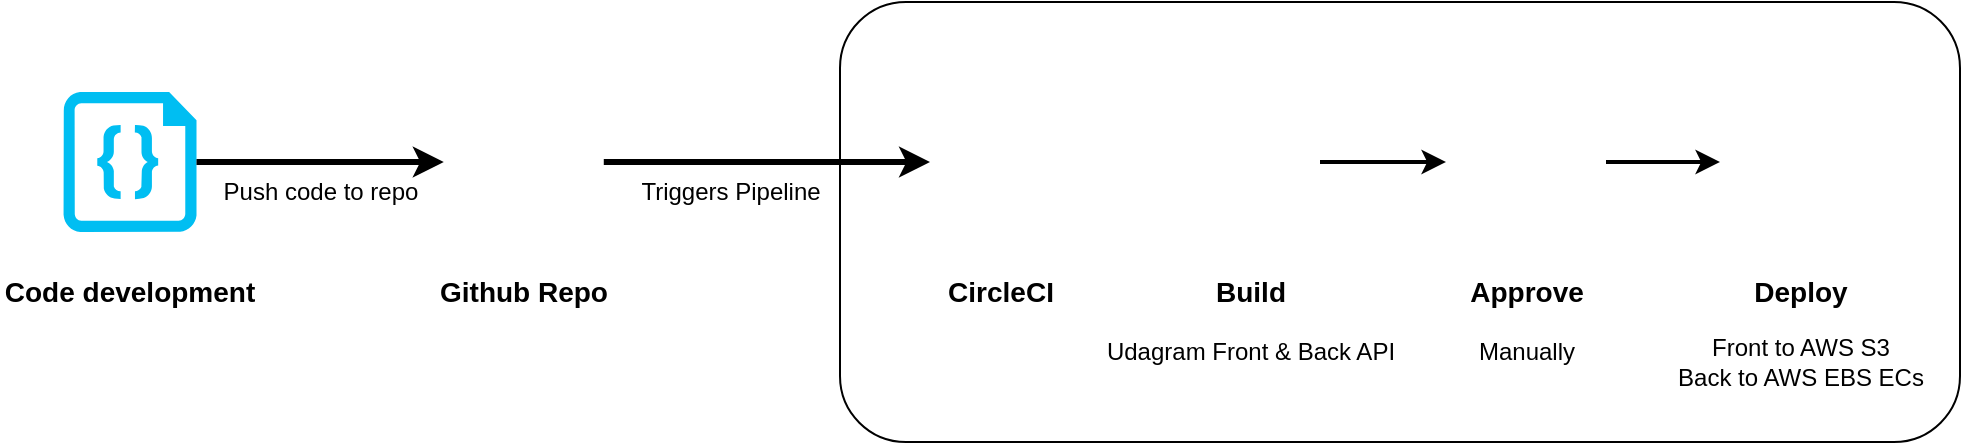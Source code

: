 <mxfile version="21.0.6" type="github"><diagram id="Ht1M8jgEwFfnCIfOTk4-" name="Page-1"><mxGraphModel dx="880" dy="1311" grid="1" gridSize="10" guides="1" tooltips="1" connect="1" arrows="1" fold="1" page="1" pageScale="1" pageWidth="1169" pageHeight="827" math="0" shadow="0"><root><mxCell id="0"/><mxCell id="1" parent="0"/><mxCell id="AiUNUASXxqs6fgy-ClNo-16" value="" style="rounded=1;whiteSpace=wrap;html=1;fillColor=none;" vertex="1" parent="1"><mxGeometry x="480" y="-680" width="560" height="220" as="geometry"/></mxCell><mxCell id="AiUNUASXxqs6fgy-ClNo-8" value="" style="shape=image;html=1;verticalAlign=top;verticalLabelPosition=bottom;labelBackgroundColor=#ffffff;imageAspect=0;aspect=fixed;image=https://cdn2.iconfinder.com/data/icons/css-vol-1/24/circleci-128.png" vertex="1" parent="1"><mxGeometry x="525" y="-635" width="70" height="70" as="geometry"/></mxCell><mxCell id="AiUNUASXxqs6fgy-ClNo-9" value="CircleCI" style="text;html=1;align=center;verticalAlign=middle;resizable=0;points=[];autosize=1;strokeColor=none;fillColor=none;fontSize=14;fontStyle=1" vertex="1" parent="1"><mxGeometry x="520" y="-550" width="80" height="30" as="geometry"/></mxCell><mxCell id="AiUNUASXxqs6fgy-ClNo-21" style="edgeStyle=orthogonalEdgeStyle;rounded=0;orthogonalLoop=1;jettySize=auto;html=1;entryX=0;entryY=0.5;entryDx=0;entryDy=0;strokeWidth=2;" edge="1" parent="1" source="AiUNUASXxqs6fgy-ClNo-13" target="AiUNUASXxqs6fgy-ClNo-14"><mxGeometry relative="1" as="geometry"/></mxCell><mxCell id="AiUNUASXxqs6fgy-ClNo-22" style="edgeStyle=orthogonalEdgeStyle;rounded=0;orthogonalLoop=1;jettySize=auto;html=1;entryX=0;entryY=0.5;entryDx=0;entryDy=0;strokeWidth=2;" edge="1" parent="1" source="AiUNUASXxqs6fgy-ClNo-14" target="AiUNUASXxqs6fgy-ClNo-15"><mxGeometry relative="1" as="geometry"/></mxCell><mxCell id="AiUNUASXxqs6fgy-ClNo-20" value="" style="group" vertex="1" connectable="0" parent="1"><mxGeometry x="270" y="-650" width="103.78" height="130" as="geometry"/></mxCell><mxCell id="AiUNUASXxqs6fgy-ClNo-7" value="" style="group" vertex="1" connectable="0" parent="AiUNUASXxqs6fgy-ClNo-20"><mxGeometry width="103.78" height="110" as="geometry"/></mxCell><mxCell id="AiUNUASXxqs6fgy-ClNo-5" value="" style="shape=image;html=1;verticalAlign=top;verticalLabelPosition=bottom;labelBackgroundColor=#ffffff;imageAspect=0;aspect=fixed;image=https://cdn1.iconfinder.com/data/icons/picons-social/57/github_rounded-128.png" vertex="1" parent="AiUNUASXxqs6fgy-ClNo-7"><mxGeometry x="11.89" y="10" width="80" height="80" as="geometry"/></mxCell><mxCell id="AiUNUASXxqs6fgy-ClNo-6" value="Github Repo" style="text;strokeColor=none;align=center;fillColor=none;html=1;verticalAlign=middle;whiteSpace=wrap;rounded=0;fontSize=14;fontStyle=1" vertex="1" parent="AiUNUASXxqs6fgy-ClNo-20"><mxGeometry y="100" width="103.78" height="30" as="geometry"/></mxCell><mxCell id="AiUNUASXxqs6fgy-ClNo-24" value="" style="group" vertex="1" connectable="0" parent="1"><mxGeometry x="60" y="-635" width="130" height="115" as="geometry"/></mxCell><mxCell id="AiUNUASXxqs6fgy-ClNo-1" value="" style="verticalLabelPosition=bottom;html=1;verticalAlign=top;align=center;strokeColor=none;fillColor=#00BEF2;shape=mxgraph.azure.code_file;pointerEvents=1;aspect=fixed;" vertex="1" parent="AiUNUASXxqs6fgy-ClNo-24"><mxGeometry x="31.75" width="66.5" height="70" as="geometry"/></mxCell><mxCell id="AiUNUASXxqs6fgy-ClNo-3" value="Code development" style="text;strokeColor=none;align=center;fillColor=none;html=1;verticalAlign=middle;whiteSpace=wrap;rounded=0;fontSize=14;fontStyle=1" vertex="1" parent="AiUNUASXxqs6fgy-ClNo-24"><mxGeometry y="85" width="130" height="30" as="geometry"/></mxCell><mxCell id="AiUNUASXxqs6fgy-ClNo-25" style="edgeStyle=orthogonalEdgeStyle;rounded=0;orthogonalLoop=1;jettySize=auto;html=1;strokeWidth=3;" edge="1" parent="1" source="AiUNUASXxqs6fgy-ClNo-5" target="AiUNUASXxqs6fgy-ClNo-8"><mxGeometry relative="1" as="geometry"/></mxCell><mxCell id="AiUNUASXxqs6fgy-ClNo-29" value="Triggers Pipeline" style="text;html=1;align=center;verticalAlign=middle;resizable=0;points=[];autosize=1;strokeColor=none;fillColor=none;" vertex="1" parent="1"><mxGeometry x="370" y="-600" width="110" height="30" as="geometry"/></mxCell><mxCell id="AiUNUASXxqs6fgy-ClNo-30" value="" style="group" vertex="1" connectable="0" parent="1"><mxGeometry x="150" y="-600" width="120" height="30" as="geometry"/></mxCell><mxCell id="AiUNUASXxqs6fgy-ClNo-23" style="edgeStyle=orthogonalEdgeStyle;rounded=0;orthogonalLoop=1;jettySize=auto;html=1;entryX=0;entryY=0.5;entryDx=0;entryDy=0;strokeWidth=3;" edge="1" parent="AiUNUASXxqs6fgy-ClNo-30" source="AiUNUASXxqs6fgy-ClNo-1" target="AiUNUASXxqs6fgy-ClNo-5"><mxGeometry relative="1" as="geometry"/></mxCell><mxCell id="AiUNUASXxqs6fgy-ClNo-27" value="Push code to repo" style="text;html=1;align=center;verticalAlign=middle;resizable=0;points=[];autosize=1;strokeColor=none;fillColor=none;" vertex="1" parent="AiUNUASXxqs6fgy-ClNo-30"><mxGeometry x="10" width="120" height="30" as="geometry"/></mxCell><mxCell id="AiUNUASXxqs6fgy-ClNo-36" value="" style="group" vertex="1" connectable="0" parent="1"><mxGeometry x="600" y="-640" width="170" height="150" as="geometry"/></mxCell><mxCell id="AiUNUASXxqs6fgy-ClNo-13" value="" style="shape=image;html=1;verticalAlign=top;verticalLabelPosition=bottom;labelBackgroundColor=#008933;imageAspect=0;aspect=fixed;image=https://listimg.pinclipart.com/picdir/s/565-5650948_green-tick-check-mark-icon-simple-style-vector.png;strokeColor=#008933;fillColor=#008933;imageBackground=none;" vertex="1" parent="AiUNUASXxqs6fgy-ClNo-36"><mxGeometry x="40" width="80" height="80" as="geometry"/></mxCell><mxCell id="AiUNUASXxqs6fgy-ClNo-17" value="Build" style="text;html=1;align=center;verticalAlign=middle;resizable=0;points=[];autosize=1;strokeColor=none;fillColor=none;fontStyle=1;fontSize=14;" vertex="1" parent="AiUNUASXxqs6fgy-ClNo-36"><mxGeometry x="55" y="90" width="60" height="30" as="geometry"/></mxCell><mxCell id="AiUNUASXxqs6fgy-ClNo-33" value="Udagram Front &amp;amp; Back API" style="text;html=1;align=center;verticalAlign=middle;resizable=0;points=[];autosize=1;strokeColor=none;fillColor=none;" vertex="1" parent="AiUNUASXxqs6fgy-ClNo-36"><mxGeometry y="120" width="170" height="30" as="geometry"/></mxCell><mxCell id="AiUNUASXxqs6fgy-ClNo-37" value="" style="group" vertex="1" connectable="0" parent="1"><mxGeometry x="783" y="-640" width="80" height="150" as="geometry"/></mxCell><mxCell id="AiUNUASXxqs6fgy-ClNo-14" value="" style="shape=image;html=1;verticalAlign=top;verticalLabelPosition=bottom;labelBackgroundColor=#008933;imageAspect=0;aspect=fixed;image=https://listimg.pinclipart.com/picdir/s/565-5650948_green-tick-check-mark-icon-simple-style-vector.png;strokeColor=#008933;fillColor=#008933;imageBackground=none;" vertex="1" parent="AiUNUASXxqs6fgy-ClNo-37"><mxGeometry width="80" height="80" as="geometry"/></mxCell><mxCell id="AiUNUASXxqs6fgy-ClNo-18" value="Approve" style="text;html=1;align=center;verticalAlign=middle;resizable=0;points=[];autosize=1;strokeColor=none;fillColor=none;fontStyle=1;fontSize=14;" vertex="1" parent="AiUNUASXxqs6fgy-ClNo-37"><mxGeometry y="90" width="80" height="30" as="geometry"/></mxCell><mxCell id="AiUNUASXxqs6fgy-ClNo-34" value="Manually" style="text;html=1;align=center;verticalAlign=middle;resizable=0;points=[];autosize=1;strokeColor=none;fillColor=none;" vertex="1" parent="AiUNUASXxqs6fgy-ClNo-37"><mxGeometry x="5" y="120" width="70" height="30" as="geometry"/></mxCell><mxCell id="AiUNUASXxqs6fgy-ClNo-38" value="" style="group" vertex="1" connectable="0" parent="1"><mxGeometry x="885" y="-640" width="150" height="160" as="geometry"/></mxCell><mxCell id="AiUNUASXxqs6fgy-ClNo-15" value="" style="shape=image;html=1;verticalAlign=top;verticalLabelPosition=bottom;labelBackgroundColor=#008933;imageAspect=0;aspect=fixed;image=https://listimg.pinclipart.com/picdir/s/565-5650948_green-tick-check-mark-icon-simple-style-vector.png;strokeColor=#008933;fillColor=#008933;imageBackground=none;" vertex="1" parent="AiUNUASXxqs6fgy-ClNo-38"><mxGeometry x="35" width="80" height="80" as="geometry"/></mxCell><mxCell id="AiUNUASXxqs6fgy-ClNo-19" value="Deploy" style="text;html=1;align=center;verticalAlign=middle;resizable=0;points=[];autosize=1;strokeColor=none;fillColor=none;fontSize=14;fontStyle=1" vertex="1" parent="AiUNUASXxqs6fgy-ClNo-38"><mxGeometry x="40" y="90" width="70" height="30" as="geometry"/></mxCell><mxCell id="AiUNUASXxqs6fgy-ClNo-35" value="Front to AWS S3&lt;br&gt;Back to AWS EBS ECs" style="text;html=1;align=center;verticalAlign=middle;resizable=0;points=[];autosize=1;strokeColor=none;fillColor=none;" vertex="1" parent="AiUNUASXxqs6fgy-ClNo-38"><mxGeometry y="120" width="150" height="40" as="geometry"/></mxCell></root></mxGraphModel></diagram></mxfile>